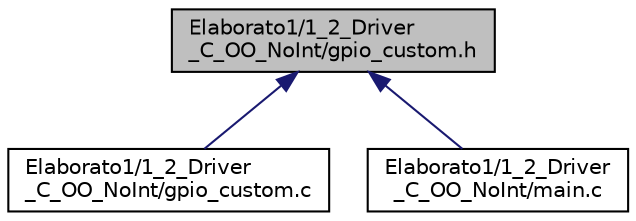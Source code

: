 digraph "Elaborato1/1_2_Driver_C_OO_NoInt/gpio_custom.h"
{
  edge [fontname="Helvetica",fontsize="10",labelfontname="Helvetica",labelfontsize="10"];
  node [fontname="Helvetica",fontsize="10",shape=record];
  Node4 [label="Elaborato1/1_2_Driver\l_C_OO_NoInt/gpio_custom.h",height=0.2,width=0.4,color="black", fillcolor="grey75", style="filled", fontcolor="black"];
  Node4 -> Node5 [dir="back",color="midnightblue",fontsize="10",style="solid",fontname="Helvetica"];
  Node5 [label="Elaborato1/1_2_Driver\l_C_OO_NoInt/gpio_custom.c",height=0.2,width=0.4,color="black", fillcolor="white", style="filled",URL="$1__2___driver___c___o_o___no_int_2gpio__custom_8c.html",tooltip="Questo file mette a disposizione un firmware per gestire il comportamento della periferica. "];
  Node4 -> Node6 [dir="back",color="midnightblue",fontsize="10",style="solid",fontname="Helvetica"];
  Node6 [label="Elaborato1/1_2_Driver\l_C_OO_NoInt/main.c",height=0.2,width=0.4,color="black", fillcolor="white", style="filled",URL="$_elaborato1_21__2___driver___c___o_o___no_int_2main_8c.html",tooltip="Programma principale che contiene al suo interno l&#39;implemetazione di un particolare driver che pilota..."];
}
